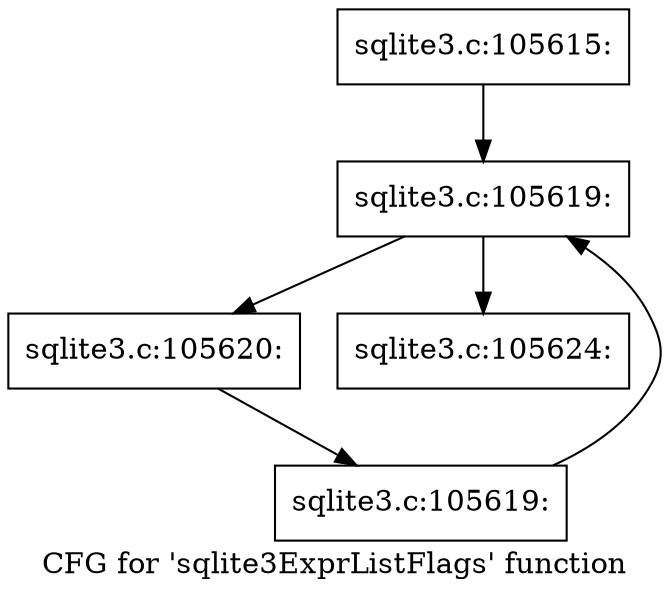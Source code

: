 digraph "CFG for 'sqlite3ExprListFlags' function" {
	label="CFG for 'sqlite3ExprListFlags' function";

	Node0x55c0f5f0d660 [shape=record,label="{sqlite3.c:105615:}"];
	Node0x55c0f5f0d660 -> Node0x55c0fa0ced80;
	Node0x55c0fa0ced80 [shape=record,label="{sqlite3.c:105619:}"];
	Node0x55c0fa0ced80 -> Node0x55c0fa0ceec0;
	Node0x55c0fa0ced80 -> Node0x55c0fa0cebd0;
	Node0x55c0fa0ceec0 [shape=record,label="{sqlite3.c:105620:}"];
	Node0x55c0fa0ceec0 -> Node0x55c0fa0cee30;
	Node0x55c0fa0cee30 [shape=record,label="{sqlite3.c:105619:}"];
	Node0x55c0fa0cee30 -> Node0x55c0fa0ced80;
	Node0x55c0fa0cebd0 [shape=record,label="{sqlite3.c:105624:}"];
}
